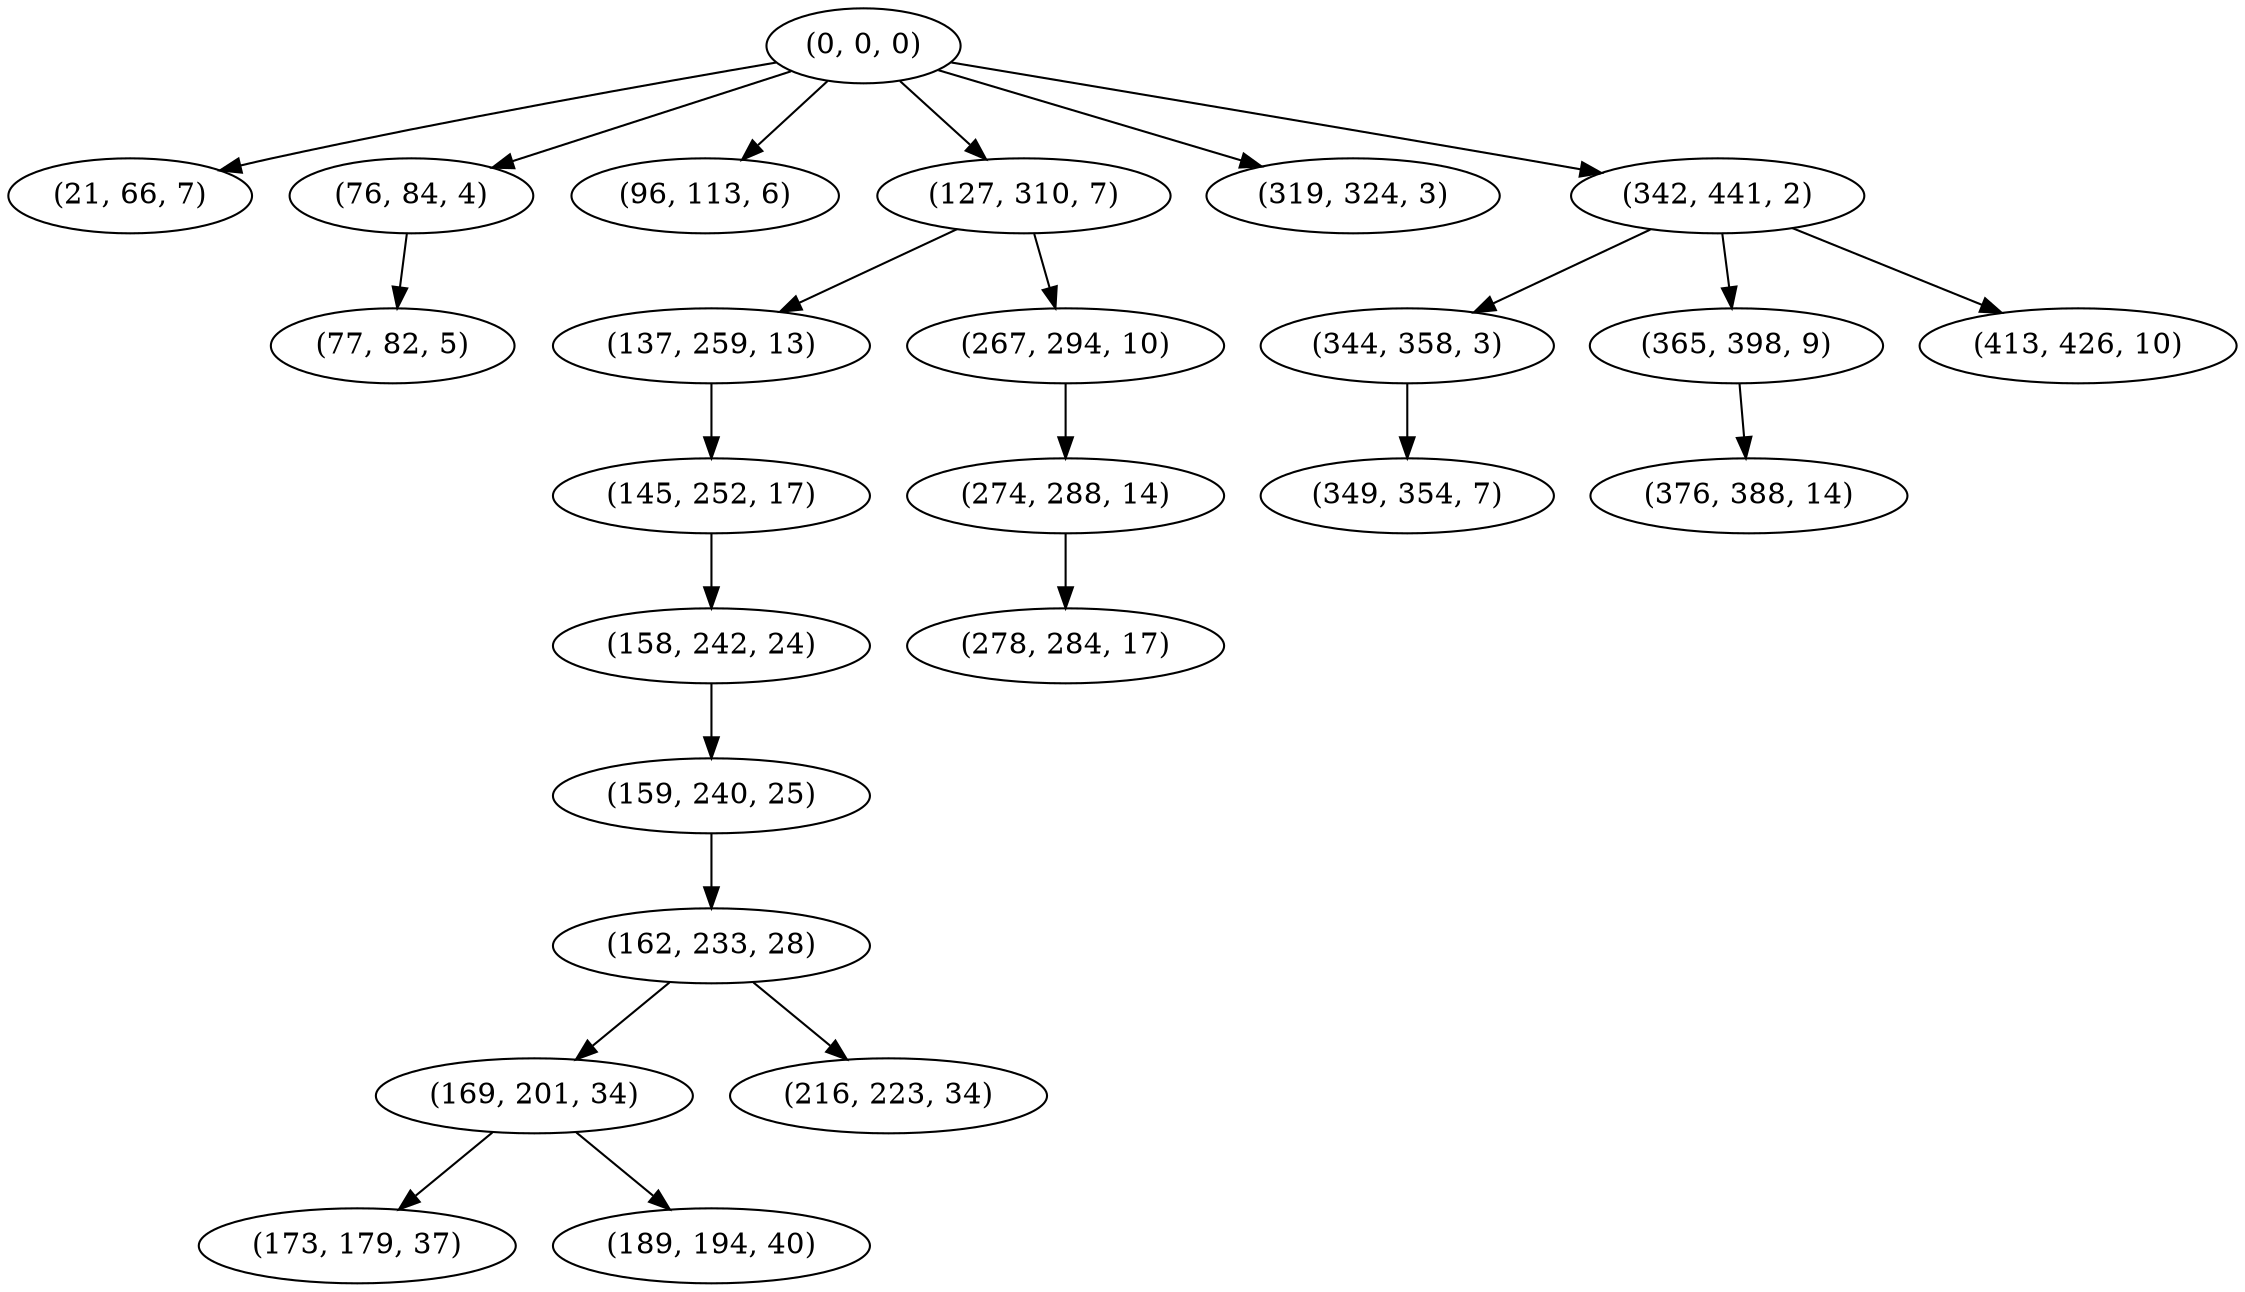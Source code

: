 digraph tree {
    "(0, 0, 0)";
    "(21, 66, 7)";
    "(76, 84, 4)";
    "(77, 82, 5)";
    "(96, 113, 6)";
    "(127, 310, 7)";
    "(137, 259, 13)";
    "(145, 252, 17)";
    "(158, 242, 24)";
    "(159, 240, 25)";
    "(162, 233, 28)";
    "(169, 201, 34)";
    "(173, 179, 37)";
    "(189, 194, 40)";
    "(216, 223, 34)";
    "(267, 294, 10)";
    "(274, 288, 14)";
    "(278, 284, 17)";
    "(319, 324, 3)";
    "(342, 441, 2)";
    "(344, 358, 3)";
    "(349, 354, 7)";
    "(365, 398, 9)";
    "(376, 388, 14)";
    "(413, 426, 10)";
    "(0, 0, 0)" -> "(21, 66, 7)";
    "(0, 0, 0)" -> "(76, 84, 4)";
    "(0, 0, 0)" -> "(96, 113, 6)";
    "(0, 0, 0)" -> "(127, 310, 7)";
    "(0, 0, 0)" -> "(319, 324, 3)";
    "(0, 0, 0)" -> "(342, 441, 2)";
    "(76, 84, 4)" -> "(77, 82, 5)";
    "(127, 310, 7)" -> "(137, 259, 13)";
    "(127, 310, 7)" -> "(267, 294, 10)";
    "(137, 259, 13)" -> "(145, 252, 17)";
    "(145, 252, 17)" -> "(158, 242, 24)";
    "(158, 242, 24)" -> "(159, 240, 25)";
    "(159, 240, 25)" -> "(162, 233, 28)";
    "(162, 233, 28)" -> "(169, 201, 34)";
    "(162, 233, 28)" -> "(216, 223, 34)";
    "(169, 201, 34)" -> "(173, 179, 37)";
    "(169, 201, 34)" -> "(189, 194, 40)";
    "(267, 294, 10)" -> "(274, 288, 14)";
    "(274, 288, 14)" -> "(278, 284, 17)";
    "(342, 441, 2)" -> "(344, 358, 3)";
    "(342, 441, 2)" -> "(365, 398, 9)";
    "(342, 441, 2)" -> "(413, 426, 10)";
    "(344, 358, 3)" -> "(349, 354, 7)";
    "(365, 398, 9)" -> "(376, 388, 14)";
}
